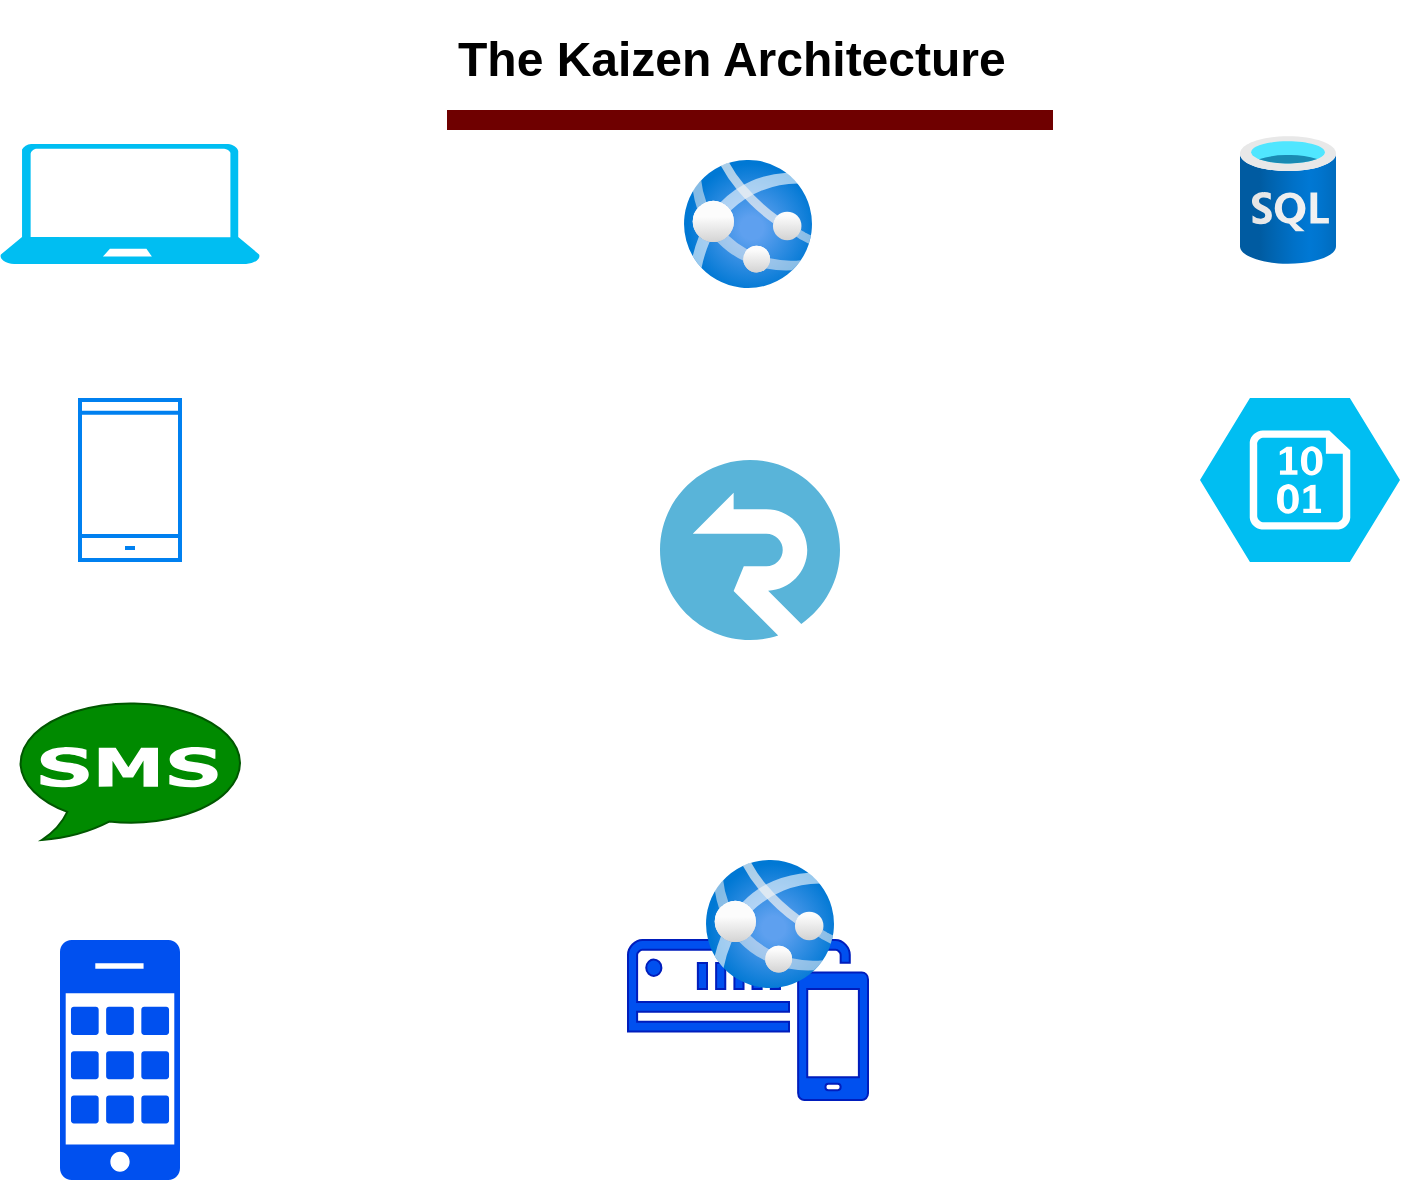 <mxfile>
    <diagram id="V9g_4HApZYTPs9fAyFqY" name="Page-1">
        <mxGraphModel dx="1050" dy="597" grid="1" gridSize="10" guides="1" tooltips="1" connect="1" arrows="1" fold="1" page="1" pageScale="1" pageWidth="850" pageHeight="1100" math="0" shadow="0">
            <root>
                <mxCell id="0"/>
                <mxCell id="1" parent="0"/>
                <mxCell id="18" value="" style="pointerEvents=1;shadow=0;dashed=0;html=1;strokeColor=#001DBC;fillColor=#0050ef;labelPosition=center;verticalLabelPosition=bottom;verticalAlign=top;outlineConnect=0;align=center;shape=mxgraph.office.communications.sms_gateway;fontColor=#ffffff;" vertex="1" parent="1">
                    <mxGeometry x="354" y="490" width="120" height="80" as="geometry"/>
                </mxCell>
                <mxCell id="2" value="" style="aspect=fixed;html=1;points=[];align=center;image;fontSize=12;image=img/lib/azure2/app_services/App_Services.svg;" vertex="1" parent="1">
                    <mxGeometry x="393" y="450" width="64" height="64" as="geometry"/>
                </mxCell>
                <mxCell id="3" value="" style="aspect=fixed;html=1;points=[];align=center;image;fontSize=12;image=img/lib/azure2/app_services/App_Services.svg;" vertex="1" parent="1">
                    <mxGeometry x="382" y="100" width="64" height="64" as="geometry"/>
                </mxCell>
                <mxCell id="4" value="" style="html=1;verticalLabelPosition=bottom;align=center;labelBackgroundColor=#ffffff;verticalAlign=top;strokeWidth=2;strokeColor=#0080F0;shadow=0;dashed=0;shape=mxgraph.ios7.icons.smartphone;" vertex="1" parent="1">
                    <mxGeometry x="80" y="220" width="50" height="80" as="geometry"/>
                </mxCell>
                <mxCell id="5" value="" style="verticalLabelPosition=bottom;html=1;verticalAlign=top;align=center;strokeColor=none;fillColor=#00BEF2;shape=mxgraph.azure.laptop;pointerEvents=1;" vertex="1" parent="1">
                    <mxGeometry x="40" y="92" width="130" height="60" as="geometry"/>
                </mxCell>
                <mxCell id="6" value="" style="dashed=0;outlineConnect=0;html=1;align=center;labelPosition=center;verticalLabelPosition=bottom;verticalAlign=top;shape=mxgraph.weblogos.sms;fillColor=#008a00;strokeColor=#005700;fontColor=#ffffff;" vertex="1" parent="1">
                    <mxGeometry x="50" y="370" width="110" height="70" as="geometry"/>
                </mxCell>
                <mxCell id="8" value="" style="aspect=fixed;html=1;points=[];align=center;image;fontSize=12;image=img/lib/mscae/SignalR.svg;" vertex="1" parent="1">
                    <mxGeometry x="370" y="250" width="90" height="90" as="geometry"/>
                </mxCell>
                <mxCell id="14" value="" style="aspect=fixed;html=1;points=[];align=center;image;fontSize=12;image=img/lib/azure2/databases/SQL_Database.svg;" vertex="1" parent="1">
                    <mxGeometry x="660" y="88" width="48" height="64" as="geometry"/>
                </mxCell>
                <mxCell id="15" value="" style="verticalLabelPosition=bottom;html=1;verticalAlign=top;align=center;strokeColor=none;fillColor=#00BEF2;shape=mxgraph.azure.storage_blob;" vertex="1" parent="1">
                    <mxGeometry x="640" y="219" width="100" height="82" as="geometry"/>
                </mxCell>
                <mxCell id="17" value="" style="points=[[0.015,0.015,0],[0.985,0.015,0],[0.985,0.985,0],[0.015,0.985,0],[0.25,0,0],[0.5,0,0],[0.75,0,0],[1,0.25,0],[1,0.5,0],[1,0.75,0],[0.75,1,0],[0.5,1,0],[0.25,1,0],[0,0.75,0],[0,0.5,0],[0,0.25,0]];verticalLabelPosition=bottom;html=1;verticalAlign=top;aspect=fixed;align=center;pointerEvents=1;shape=mxgraph.cisco19.cell_phone;fillColor=#0050ef;strokeColor=#001DBC;fontColor=#ffffff;" vertex="1" parent="1">
                    <mxGeometry x="70" y="490" width="60" height="120" as="geometry"/>
                </mxCell>
                <mxCell id="Nn66T798Jx_G7DTh6Dik-18" value="&lt;h1&gt;The Kaizen Architecture&lt;/h1&gt;" style="text;html=1;strokeColor=none;fillColor=none;spacing=5;spacingTop=-20;whiteSpace=wrap;overflow=hidden;rounded=0;" vertex="1" parent="1">
                    <mxGeometry x="263.5" y="30" width="303" height="50" as="geometry"/>
                </mxCell>
                <mxCell id="Nn66T798Jx_G7DTh6Dik-19" value="" style="endArrow=none;html=1;entryX=1;entryY=1;entryDx=0;entryDy=0;strokeWidth=10;fillColor=#a20025;strokeColor=#6F0000;" edge="1" parent="1" target="Nn66T798Jx_G7DTh6Dik-18">
                    <mxGeometry width="50" height="50" relative="1" as="geometry">
                        <mxPoint x="263.5" y="80" as="sourcePoint"/>
                        <mxPoint x="323.5" y="80" as="targetPoint"/>
                        <Array as="points">
                            <mxPoint x="293.5" y="80"/>
                        </Array>
                    </mxGeometry>
                </mxCell>
            </root>
        </mxGraphModel>
    </diagram>
    <diagram id="sE-0ZHOl1v7MTvJmMt9U" name="Page-2">
        <mxGraphModel dx="1374" dy="417" grid="1" gridSize="10" guides="1" tooltips="1" connect="1" arrows="1" fold="1" page="1" pageScale="1" pageWidth="850" pageHeight="1100" math="0" shadow="0">
            <root>
                <mxCell id="PlWqMNpH_iW3O--Jz2ah-0"/>
                <mxCell id="PlWqMNpH_iW3O--Jz2ah-1" parent="PlWqMNpH_iW3O--Jz2ah-0"/>
            </root>
        </mxGraphModel>
    </diagram>
</mxfile>